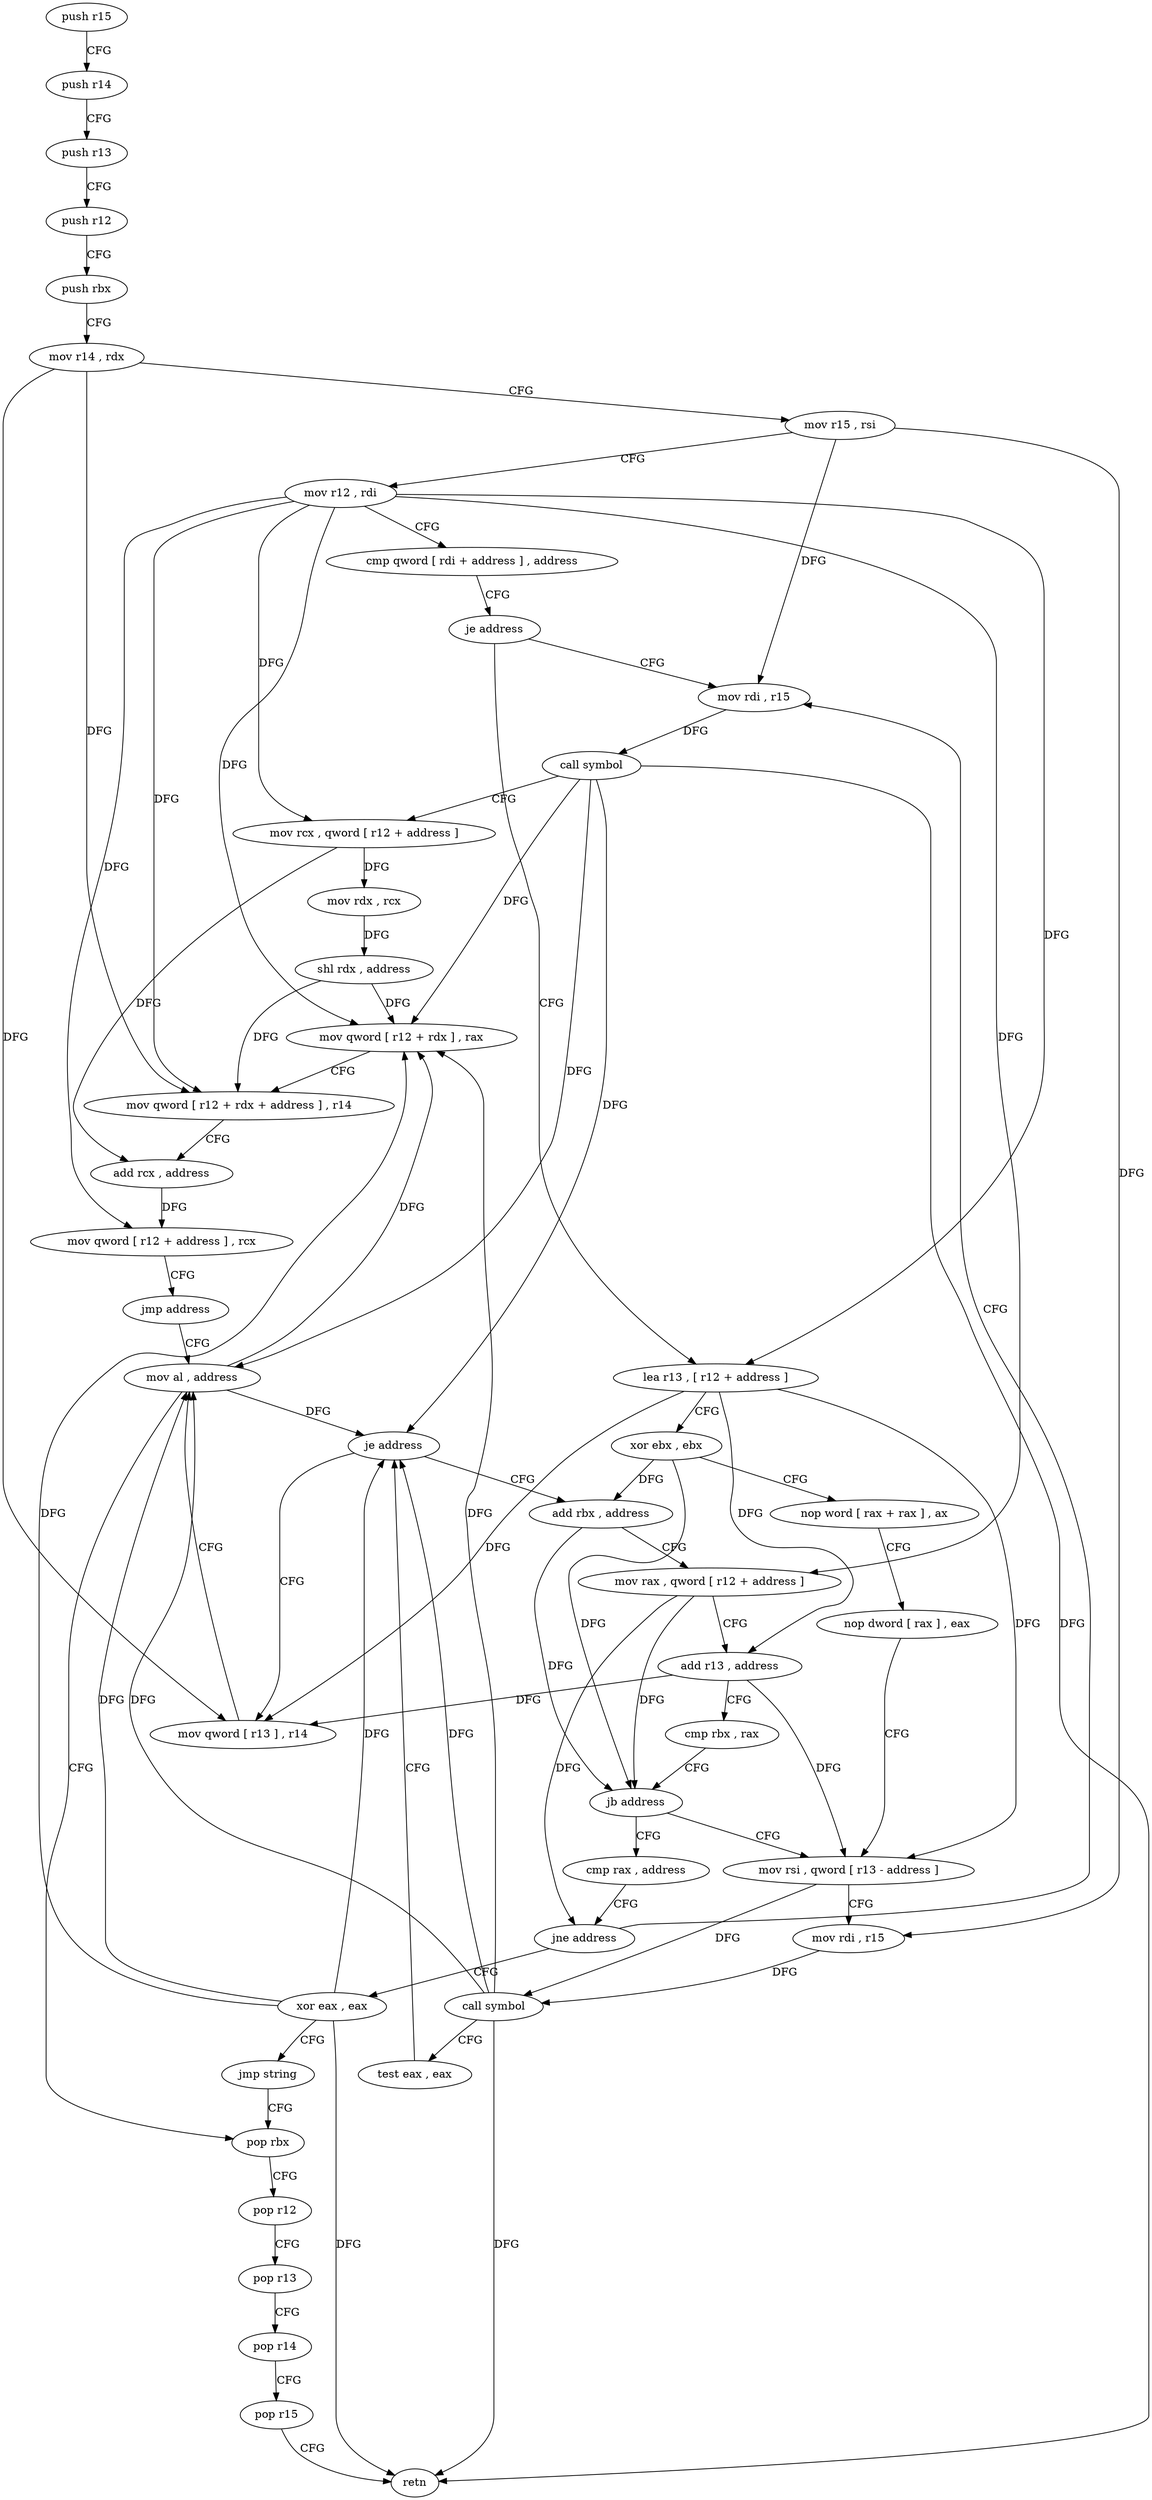 digraph "func" {
"145008" [label = "push r15" ]
"145010" [label = "push r14" ]
"145012" [label = "push r13" ]
"145014" [label = "push r12" ]
"145016" [label = "push rbx" ]
"145017" [label = "mov r14 , rdx" ]
"145020" [label = "mov r15 , rsi" ]
"145023" [label = "mov r12 , rdi" ]
"145026" [label = "cmp qword [ rdi + address ] , address" ]
"145034" [label = "je address" ]
"145103" [label = "mov rdi , r15" ]
"145036" [label = "lea r13 , [ r12 + address ]" ]
"145106" [label = "call symbol" ]
"145111" [label = "mov rcx , qword [ r12 + address ]" ]
"145119" [label = "mov rdx , rcx" ]
"145122" [label = "shl rdx , address" ]
"145126" [label = "mov qword [ r12 + rdx ] , rax" ]
"145130" [label = "mov qword [ r12 + rdx + address ] , r14" ]
"145135" [label = "add rcx , address" ]
"145139" [label = "mov qword [ r12 + address ] , rcx" ]
"145147" [label = "jmp address" ]
"145153" [label = "mov al , address" ]
"145041" [label = "xor ebx , ebx" ]
"145043" [label = "nop word [ rax + rax ] , ax" ]
"145053" [label = "nop dword [ rax ] , eax" ]
"145056" [label = "mov rsi , qword [ r13 - address ]" ]
"145155" [label = "pop rbx" ]
"145149" [label = "mov qword [ r13 ] , r14" ]
"145072" [label = "add rbx , address" ]
"145076" [label = "mov rax , qword [ r12 + address ]" ]
"145084" [label = "add r13 , address" ]
"145088" [label = "cmp rbx , rax" ]
"145091" [label = "jb address" ]
"145093" [label = "cmp rax , address" ]
"145060" [label = "mov rdi , r15" ]
"145063" [label = "call symbol" ]
"145068" [label = "test eax , eax" ]
"145070" [label = "je address" ]
"145097" [label = "jne address" ]
"145099" [label = "xor eax , eax" ]
"145101" [label = "jmp string" ]
"145156" [label = "pop r12" ]
"145158" [label = "pop r13" ]
"145160" [label = "pop r14" ]
"145162" [label = "pop r15" ]
"145164" [label = "retn" ]
"145008" -> "145010" [ label = "CFG" ]
"145010" -> "145012" [ label = "CFG" ]
"145012" -> "145014" [ label = "CFG" ]
"145014" -> "145016" [ label = "CFG" ]
"145016" -> "145017" [ label = "CFG" ]
"145017" -> "145020" [ label = "CFG" ]
"145017" -> "145130" [ label = "DFG" ]
"145017" -> "145149" [ label = "DFG" ]
"145020" -> "145023" [ label = "CFG" ]
"145020" -> "145103" [ label = "DFG" ]
"145020" -> "145060" [ label = "DFG" ]
"145023" -> "145026" [ label = "CFG" ]
"145023" -> "145111" [ label = "DFG" ]
"145023" -> "145126" [ label = "DFG" ]
"145023" -> "145130" [ label = "DFG" ]
"145023" -> "145139" [ label = "DFG" ]
"145023" -> "145036" [ label = "DFG" ]
"145023" -> "145076" [ label = "DFG" ]
"145026" -> "145034" [ label = "CFG" ]
"145034" -> "145103" [ label = "CFG" ]
"145034" -> "145036" [ label = "CFG" ]
"145103" -> "145106" [ label = "DFG" ]
"145036" -> "145041" [ label = "CFG" ]
"145036" -> "145056" [ label = "DFG" ]
"145036" -> "145149" [ label = "DFG" ]
"145036" -> "145084" [ label = "DFG" ]
"145106" -> "145111" [ label = "CFG" ]
"145106" -> "145126" [ label = "DFG" ]
"145106" -> "145153" [ label = "DFG" ]
"145106" -> "145070" [ label = "DFG" ]
"145106" -> "145164" [ label = "DFG" ]
"145111" -> "145119" [ label = "DFG" ]
"145111" -> "145135" [ label = "DFG" ]
"145119" -> "145122" [ label = "DFG" ]
"145122" -> "145126" [ label = "DFG" ]
"145122" -> "145130" [ label = "DFG" ]
"145126" -> "145130" [ label = "CFG" ]
"145130" -> "145135" [ label = "CFG" ]
"145135" -> "145139" [ label = "DFG" ]
"145139" -> "145147" [ label = "CFG" ]
"145147" -> "145153" [ label = "CFG" ]
"145153" -> "145155" [ label = "CFG" ]
"145153" -> "145126" [ label = "DFG" ]
"145153" -> "145070" [ label = "DFG" ]
"145041" -> "145043" [ label = "CFG" ]
"145041" -> "145072" [ label = "DFG" ]
"145041" -> "145091" [ label = "DFG" ]
"145043" -> "145053" [ label = "CFG" ]
"145053" -> "145056" [ label = "CFG" ]
"145056" -> "145060" [ label = "CFG" ]
"145056" -> "145063" [ label = "DFG" ]
"145155" -> "145156" [ label = "CFG" ]
"145149" -> "145153" [ label = "CFG" ]
"145072" -> "145076" [ label = "CFG" ]
"145072" -> "145091" [ label = "DFG" ]
"145076" -> "145084" [ label = "CFG" ]
"145076" -> "145091" [ label = "DFG" ]
"145076" -> "145097" [ label = "DFG" ]
"145084" -> "145088" [ label = "CFG" ]
"145084" -> "145056" [ label = "DFG" ]
"145084" -> "145149" [ label = "DFG" ]
"145088" -> "145091" [ label = "CFG" ]
"145091" -> "145056" [ label = "CFG" ]
"145091" -> "145093" [ label = "CFG" ]
"145093" -> "145097" [ label = "CFG" ]
"145060" -> "145063" [ label = "DFG" ]
"145063" -> "145068" [ label = "CFG" ]
"145063" -> "145126" [ label = "DFG" ]
"145063" -> "145153" [ label = "DFG" ]
"145063" -> "145070" [ label = "DFG" ]
"145063" -> "145164" [ label = "DFG" ]
"145068" -> "145070" [ label = "CFG" ]
"145070" -> "145149" [ label = "CFG" ]
"145070" -> "145072" [ label = "CFG" ]
"145097" -> "145103" [ label = "CFG" ]
"145097" -> "145099" [ label = "CFG" ]
"145099" -> "145101" [ label = "CFG" ]
"145099" -> "145126" [ label = "DFG" ]
"145099" -> "145153" [ label = "DFG" ]
"145099" -> "145070" [ label = "DFG" ]
"145099" -> "145164" [ label = "DFG" ]
"145101" -> "145155" [ label = "CFG" ]
"145156" -> "145158" [ label = "CFG" ]
"145158" -> "145160" [ label = "CFG" ]
"145160" -> "145162" [ label = "CFG" ]
"145162" -> "145164" [ label = "CFG" ]
}
